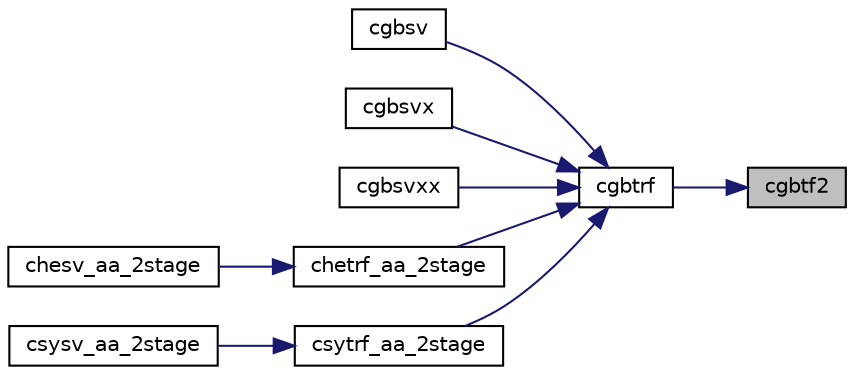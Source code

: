 digraph "cgbtf2"
{
 // LATEX_PDF_SIZE
  edge [fontname="Helvetica",fontsize="10",labelfontname="Helvetica",labelfontsize="10"];
  node [fontname="Helvetica",fontsize="10",shape=record];
  rankdir="RL";
  Node1 [label="cgbtf2",height=0.2,width=0.4,color="black", fillcolor="grey75", style="filled", fontcolor="black",tooltip="CGBTF2 computes the LU factorization of a general band matrix using the unblocked version of the algo..."];
  Node1 -> Node2 [dir="back",color="midnightblue",fontsize="10",style="solid",fontname="Helvetica"];
  Node2 [label="cgbtrf",height=0.2,width=0.4,color="black", fillcolor="white", style="filled",URL="$cgbtrf_8f.html#a58d67a3a5354c78dfd0f94625bfe03b1",tooltip="CGBTRF"];
  Node2 -> Node3 [dir="back",color="midnightblue",fontsize="10",style="solid",fontname="Helvetica"];
  Node3 [label="cgbsv",height=0.2,width=0.4,color="black", fillcolor="white", style="filled",URL="$cgbsv_8f.html#a9b44557f795536a0e2c2949b894022f7",tooltip="CGBSV computes the solution to system of linear equations A * X = B for GB matrices (simple driver)"];
  Node2 -> Node4 [dir="back",color="midnightblue",fontsize="10",style="solid",fontname="Helvetica"];
  Node4 [label="cgbsvx",height=0.2,width=0.4,color="black", fillcolor="white", style="filled",URL="$cgbsvx_8f.html#a887b8e19c54f73b82637b3c2d0b5a178",tooltip="CGBSVX computes the solution to system of linear equations A * X = B for GB matrices"];
  Node2 -> Node5 [dir="back",color="midnightblue",fontsize="10",style="solid",fontname="Helvetica"];
  Node5 [label="cgbsvxx",height=0.2,width=0.4,color="black", fillcolor="white", style="filled",URL="$cgbsvxx_8f.html#a366c297439ac18cfefeb91629d44f2cb",tooltip="CGBSVXX computes the solution to system of linear equations A * X = B for GB matrices"];
  Node2 -> Node6 [dir="back",color="midnightblue",fontsize="10",style="solid",fontname="Helvetica"];
  Node6 [label="chetrf_aa_2stage",height=0.2,width=0.4,color="black", fillcolor="white", style="filled",URL="$chetrf__aa__2stage_8f.html#ab8c36305b9b3b7622f6c51d782ac10dc",tooltip="CHETRF_AA_2STAGE"];
  Node6 -> Node7 [dir="back",color="midnightblue",fontsize="10",style="solid",fontname="Helvetica"];
  Node7 [label="chesv_aa_2stage",height=0.2,width=0.4,color="black", fillcolor="white", style="filled",URL="$chesv__aa__2stage_8f.html#abb66fb23be3a7311b71271a2717b35eb",tooltip="CHESV_AA_2STAGE computes the solution to system of linear equations A * X = B for HE matrices"];
  Node2 -> Node8 [dir="back",color="midnightblue",fontsize="10",style="solid",fontname="Helvetica"];
  Node8 [label="csytrf_aa_2stage",height=0.2,width=0.4,color="black", fillcolor="white", style="filled",URL="$csytrf__aa__2stage_8f.html#a480a32878b7395e53bd00b74458f425b",tooltip="CSYTRF_AA_2STAGE"];
  Node8 -> Node9 [dir="back",color="midnightblue",fontsize="10",style="solid",fontname="Helvetica"];
  Node9 [label="csysv_aa_2stage",height=0.2,width=0.4,color="black", fillcolor="white", style="filled",URL="$csysv__aa__2stage_8f.html#a30ffaa7302b864fdaeaf2fafe4f448b0",tooltip="CSYSV_AA_2STAGE computes the solution to system of linear equations A * X = B for SY matrices"];
}
